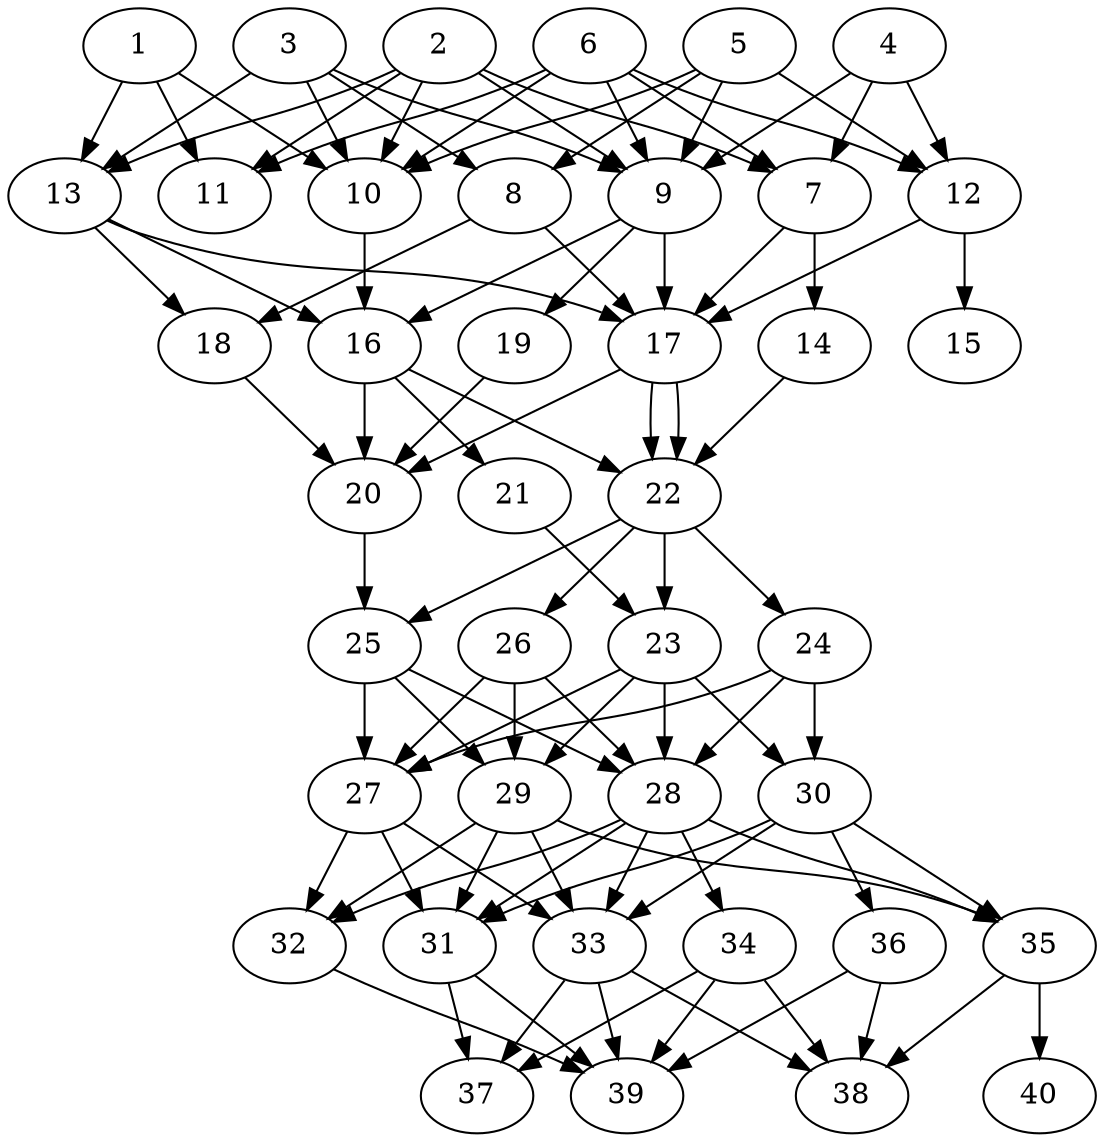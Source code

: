 // DAG automatically generated by daggen at Tue Aug  6 16:28:35 2019
// ./daggen --dot -n 40 --ccr 0.5 --fat 0.5 --regular 0.5 --density 0.8 --mindata 5242880 --maxdata 52428800 
digraph G {
  1 [size="29360128", alpha="0.14", expect_size="14680064"] 
  1 -> 10 [size ="14680064"]
  1 -> 11 [size ="14680064"]
  1 -> 13 [size ="14680064"]
  2 [size="26736640", alpha="0.18", expect_size="13368320"] 
  2 -> 7 [size ="13368320"]
  2 -> 9 [size ="13368320"]
  2 -> 10 [size ="13368320"]
  2 -> 11 [size ="13368320"]
  2 -> 13 [size ="13368320"]
  3 [size="91289600", alpha="0.05", expect_size="45644800"] 
  3 -> 8 [size ="45644800"]
  3 -> 9 [size ="45644800"]
  3 -> 10 [size ="45644800"]
  3 -> 13 [size ="45644800"]
  4 [size="37490688", alpha="0.19", expect_size="18745344"] 
  4 -> 7 [size ="18745344"]
  4 -> 9 [size ="18745344"]
  4 -> 12 [size ="18745344"]
  5 [size="15732736", alpha="0.14", expect_size="7866368"] 
  5 -> 8 [size ="7866368"]
  5 -> 9 [size ="7866368"]
  5 -> 10 [size ="7866368"]
  5 -> 12 [size ="7866368"]
  6 [size="70598656", alpha="0.11", expect_size="35299328"] 
  6 -> 7 [size ="35299328"]
  6 -> 9 [size ="35299328"]
  6 -> 10 [size ="35299328"]
  6 -> 11 [size ="35299328"]
  6 -> 12 [size ="35299328"]
  7 [size="62099456", alpha="0.04", expect_size="31049728"] 
  7 -> 14 [size ="31049728"]
  7 -> 17 [size ="31049728"]
  8 [size="83730432", alpha="0.15", expect_size="41865216"] 
  8 -> 17 [size ="41865216"]
  8 -> 18 [size ="41865216"]
  9 [size="67233792", alpha="0.15", expect_size="33616896"] 
  9 -> 16 [size ="33616896"]
  9 -> 17 [size ="33616896"]
  9 -> 19 [size ="33616896"]
  10 [size="93243392", alpha="0.08", expect_size="46621696"] 
  10 -> 16 [size ="46621696"]
  11 [size="25620480", alpha="0.08", expect_size="12810240"] 
  12 [size="90470400", alpha="0.06", expect_size="45235200"] 
  12 -> 15 [size ="45235200"]
  12 -> 17 [size ="45235200"]
  13 [size="81020928", alpha="0.00", expect_size="40510464"] 
  13 -> 16 [size ="40510464"]
  13 -> 17 [size ="40510464"]
  13 -> 18 [size ="40510464"]
  14 [size="11022336", alpha="0.12", expect_size="5511168"] 
  14 -> 22 [size ="5511168"]
  15 [size="98811904", alpha="0.02", expect_size="49405952"] 
  16 [size="69314560", alpha="0.19", expect_size="34657280"] 
  16 -> 20 [size ="34657280"]
  16 -> 21 [size ="34657280"]
  16 -> 22 [size ="34657280"]
  17 [size="28758016", alpha="0.09", expect_size="14379008"] 
  17 -> 20 [size ="14379008"]
  17 -> 22 [size ="14379008"]
  17 -> 22 [size ="14379008"]
  18 [size="46082048", alpha="0.03", expect_size="23041024"] 
  18 -> 20 [size ="23041024"]
  19 [size="21714944", alpha="0.09", expect_size="10857472"] 
  19 -> 20 [size ="10857472"]
  20 [size="94392320", alpha="0.18", expect_size="47196160"] 
  20 -> 25 [size ="47196160"]
  21 [size="36820992", alpha="0.12", expect_size="18410496"] 
  21 -> 23 [size ="18410496"]
  22 [size="72431616", alpha="0.09", expect_size="36215808"] 
  22 -> 23 [size ="36215808"]
  22 -> 24 [size ="36215808"]
  22 -> 25 [size ="36215808"]
  22 -> 26 [size ="36215808"]
  23 [size="98682880", alpha="0.03", expect_size="49341440"] 
  23 -> 27 [size ="49341440"]
  23 -> 28 [size ="49341440"]
  23 -> 29 [size ="49341440"]
  23 -> 30 [size ="49341440"]
  24 [size="98709504", alpha="0.02", expect_size="49354752"] 
  24 -> 27 [size ="49354752"]
  24 -> 28 [size ="49354752"]
  24 -> 30 [size ="49354752"]
  25 [size="62443520", alpha="0.03", expect_size="31221760"] 
  25 -> 27 [size ="31221760"]
  25 -> 28 [size ="31221760"]
  25 -> 29 [size ="31221760"]
  26 [size="73760768", alpha="0.17", expect_size="36880384"] 
  26 -> 27 [size ="36880384"]
  26 -> 28 [size ="36880384"]
  26 -> 29 [size ="36880384"]
  27 [size="68067328", alpha="0.01", expect_size="34033664"] 
  27 -> 31 [size ="34033664"]
  27 -> 32 [size ="34033664"]
  27 -> 33 [size ="34033664"]
  28 [size="13905920", alpha="0.01", expect_size="6952960"] 
  28 -> 31 [size ="6952960"]
  28 -> 32 [size ="6952960"]
  28 -> 33 [size ="6952960"]
  28 -> 34 [size ="6952960"]
  28 -> 35 [size ="6952960"]
  29 [size="28844032", alpha="0.13", expect_size="14422016"] 
  29 -> 31 [size ="14422016"]
  29 -> 32 [size ="14422016"]
  29 -> 33 [size ="14422016"]
  29 -> 35 [size ="14422016"]
  30 [size="71528448", alpha="0.03", expect_size="35764224"] 
  30 -> 31 [size ="35764224"]
  30 -> 33 [size ="35764224"]
  30 -> 35 [size ="35764224"]
  30 -> 36 [size ="35764224"]
  31 [size="64155648", alpha="0.15", expect_size="32077824"] 
  31 -> 37 [size ="32077824"]
  31 -> 39 [size ="32077824"]
  32 [size="25608192", alpha="0.05", expect_size="12804096"] 
  32 -> 39 [size ="12804096"]
  33 [size="66504704", alpha="0.10", expect_size="33252352"] 
  33 -> 37 [size ="33252352"]
  33 -> 38 [size ="33252352"]
  33 -> 39 [size ="33252352"]
  34 [size="78911488", alpha="0.15", expect_size="39455744"] 
  34 -> 37 [size ="39455744"]
  34 -> 38 [size ="39455744"]
  34 -> 39 [size ="39455744"]
  35 [size="89833472", alpha="0.18", expect_size="44916736"] 
  35 -> 38 [size ="44916736"]
  35 -> 40 [size ="44916736"]
  36 [size="104517632", alpha="0.14", expect_size="52258816"] 
  36 -> 38 [size ="52258816"]
  36 -> 39 [size ="52258816"]
  37 [size="88707072", alpha="0.14", expect_size="44353536"] 
  38 [size="94017536", alpha="0.01", expect_size="47008768"] 
  39 [size="99321856", alpha="0.11", expect_size="49660928"] 
  40 [size="66998272", alpha="0.19", expect_size="33499136"] 
}
